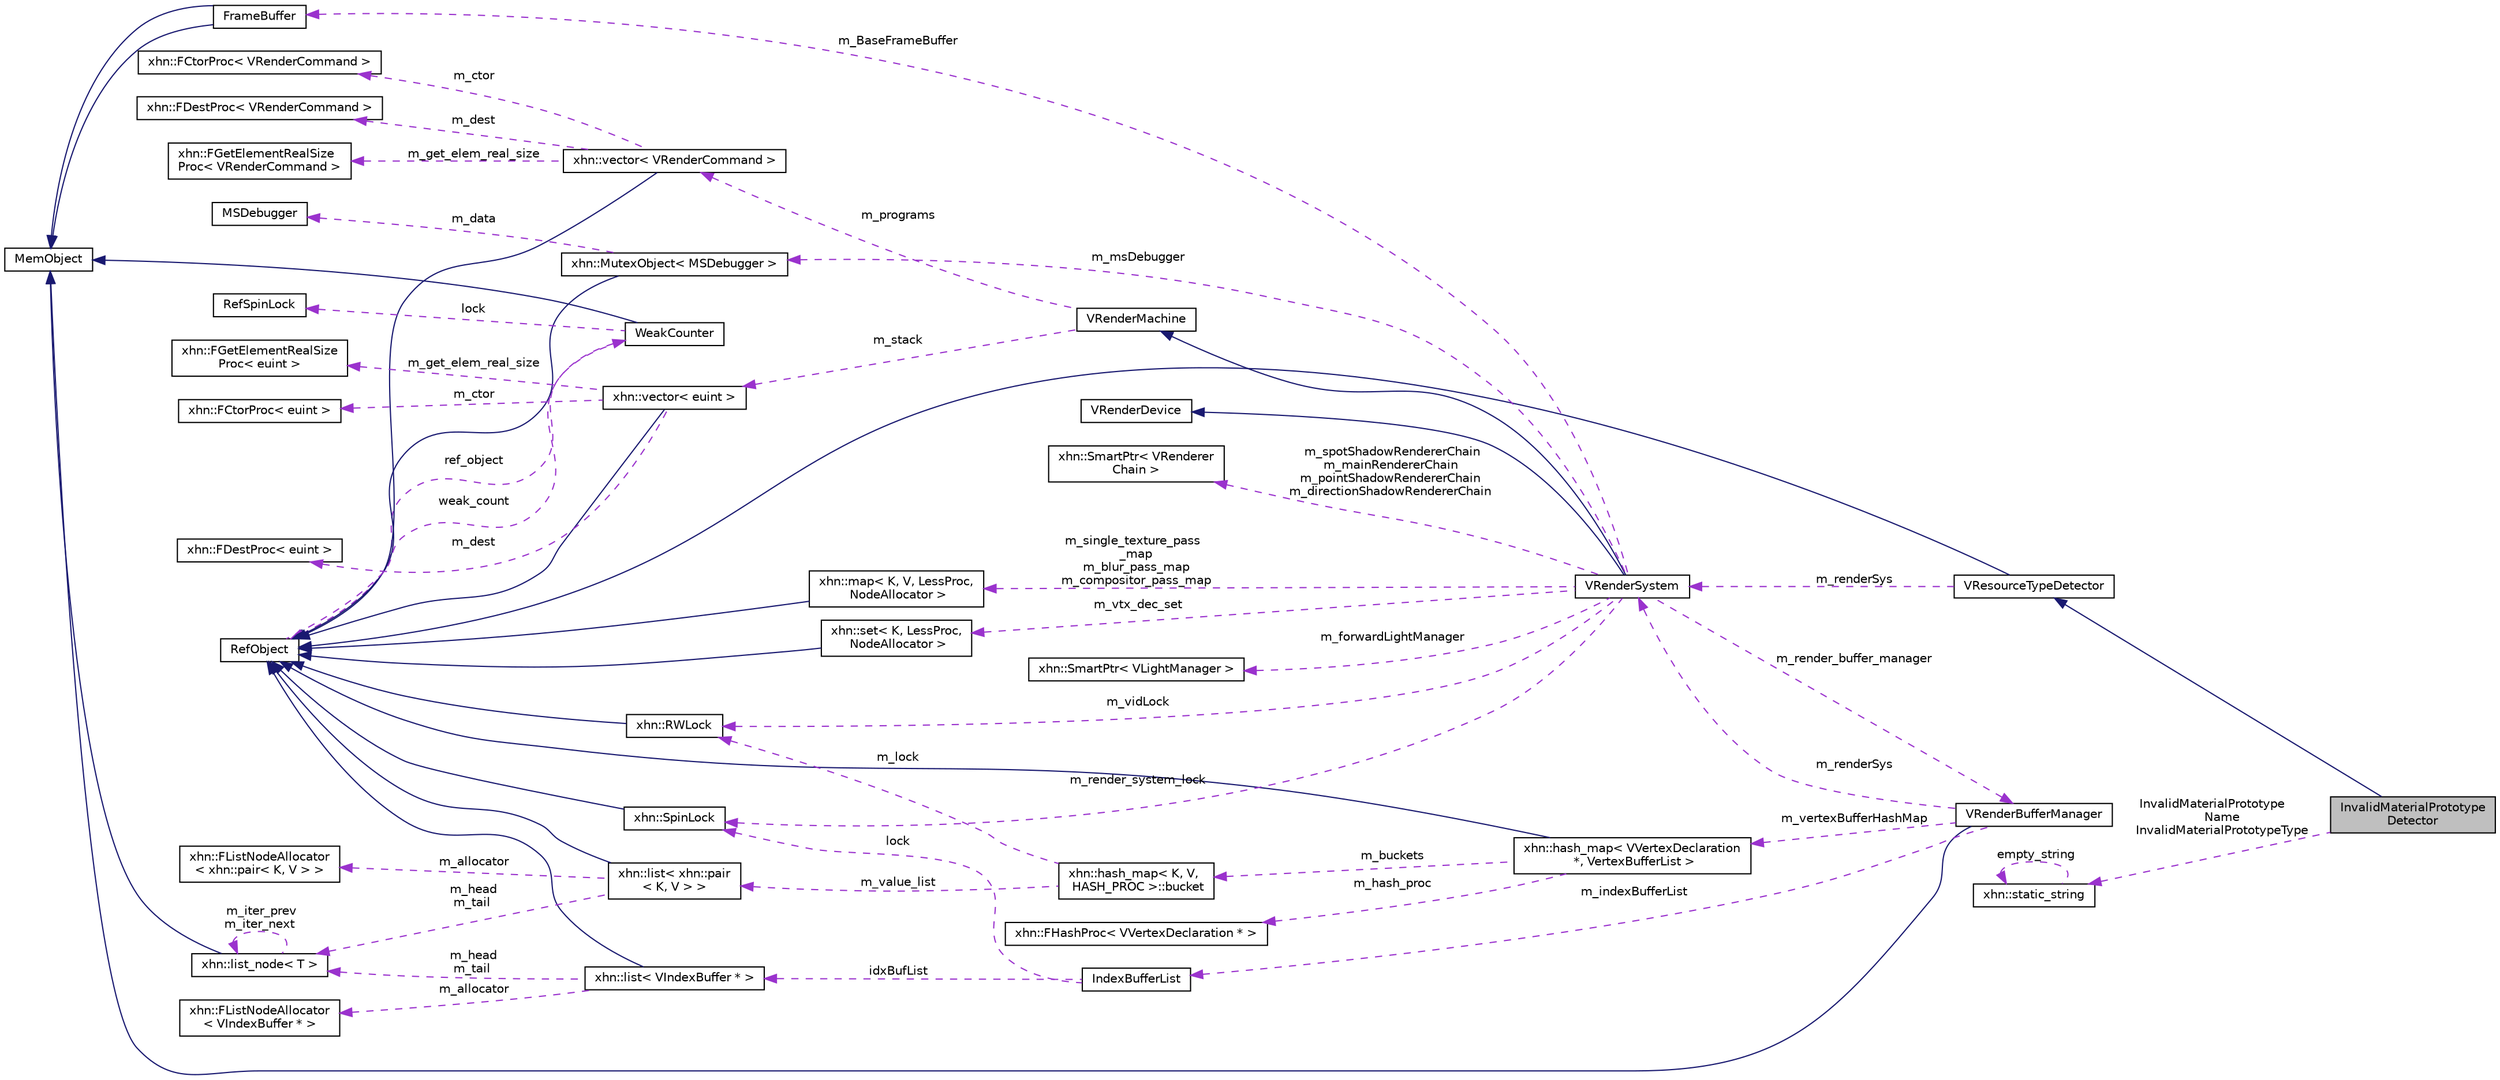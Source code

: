 digraph "InvalidMaterialPrototypeDetector"
{
  edge [fontname="Helvetica",fontsize="10",labelfontname="Helvetica",labelfontsize="10"];
  node [fontname="Helvetica",fontsize="10",shape=record];
  rankdir="LR";
  Node1 [label="InvalidMaterialPrototype\lDetector",height=0.2,width=0.4,color="black", fillcolor="grey75", style="filled", fontcolor="black"];
  Node2 -> Node1 [dir="back",color="midnightblue",fontsize="10",style="solid",fontname="Helvetica"];
  Node2 [label="VResourceTypeDetector",height=0.2,width=0.4,color="black", fillcolor="white", style="filled",URL="$class_v_resource_type_detector.html"];
  Node3 -> Node2 [dir="back",color="midnightblue",fontsize="10",style="solid",fontname="Helvetica"];
  Node3 [label="RefObject",height=0.2,width=0.4,color="black", fillcolor="white", style="filled",URL="$class_ref_object.html"];
  Node4 -> Node3 [dir="back",color="darkorchid3",fontsize="10",style="dashed",label=" weak_count" ,fontname="Helvetica"];
  Node4 [label="WeakCounter",height=0.2,width=0.4,color="black", fillcolor="white", style="filled",URL="$class_weak_counter.html",tooltip="WeakCounter. "];
  Node5 -> Node4 [dir="back",color="midnightblue",fontsize="10",style="solid",fontname="Helvetica"];
  Node5 [label="MemObject",height=0.2,width=0.4,color="black", fillcolor="white", style="filled",URL="$class_mem_object.html"];
  Node6 -> Node4 [dir="back",color="darkorchid3",fontsize="10",style="dashed",label=" lock" ,fontname="Helvetica"];
  Node6 [label="RefSpinLock",height=0.2,width=0.4,color="black", fillcolor="white", style="filled",URL="$class_ref_spin_lock.html"];
  Node3 -> Node4 [dir="back",color="darkorchid3",fontsize="10",style="dashed",label=" ref_object" ,fontname="Helvetica"];
  Node7 -> Node2 [dir="back",color="darkorchid3",fontsize="10",style="dashed",label=" m_renderSys" ,fontname="Helvetica"];
  Node7 [label="VRenderSystem",height=0.2,width=0.4,color="black", fillcolor="white", style="filled",URL="$class_v_render_system.html",tooltip="VRenderSystem 渲染系统 "];
  Node8 -> Node7 [dir="back",color="midnightblue",fontsize="10",style="solid",fontname="Helvetica"];
  Node8 [label="VRenderMachine",height=0.2,width=0.4,color="black", fillcolor="white", style="filled",URL="$class_v_render_machine.html"];
  Node9 -> Node8 [dir="back",color="darkorchid3",fontsize="10",style="dashed",label=" m_programs" ,fontname="Helvetica"];
  Node9 [label="xhn::vector\< VRenderCommand \>",height=0.2,width=0.4,color="black", fillcolor="white", style="filled",URL="$classxhn_1_1vector.html"];
  Node3 -> Node9 [dir="back",color="midnightblue",fontsize="10",style="solid",fontname="Helvetica"];
  Node10 -> Node9 [dir="back",color="darkorchid3",fontsize="10",style="dashed",label=" m_ctor" ,fontname="Helvetica"];
  Node10 [label="xhn::FCtorProc\< VRenderCommand \>",height=0.2,width=0.4,color="black", fillcolor="white", style="filled",URL="$structxhn_1_1_f_ctor_proc.html"];
  Node11 -> Node9 [dir="back",color="darkorchid3",fontsize="10",style="dashed",label=" m_dest" ,fontname="Helvetica"];
  Node11 [label="xhn::FDestProc\< VRenderCommand \>",height=0.2,width=0.4,color="black", fillcolor="white", style="filled",URL="$structxhn_1_1_f_dest_proc.html"];
  Node12 -> Node9 [dir="back",color="darkorchid3",fontsize="10",style="dashed",label=" m_get_elem_real_size" ,fontname="Helvetica"];
  Node12 [label="xhn::FGetElementRealSize\lProc\< VRenderCommand \>",height=0.2,width=0.4,color="black", fillcolor="white", style="filled",URL="$structxhn_1_1_f_get_element_real_size_proc.html"];
  Node13 -> Node8 [dir="back",color="darkorchid3",fontsize="10",style="dashed",label=" m_stack" ,fontname="Helvetica"];
  Node13 [label="xhn::vector\< euint \>",height=0.2,width=0.4,color="black", fillcolor="white", style="filled",URL="$classxhn_1_1vector.html"];
  Node3 -> Node13 [dir="back",color="midnightblue",fontsize="10",style="solid",fontname="Helvetica"];
  Node14 -> Node13 [dir="back",color="darkorchid3",fontsize="10",style="dashed",label=" m_get_elem_real_size" ,fontname="Helvetica"];
  Node14 [label="xhn::FGetElementRealSize\lProc\< euint \>",height=0.2,width=0.4,color="black", fillcolor="white", style="filled",URL="$structxhn_1_1_f_get_element_real_size_proc.html"];
  Node15 -> Node13 [dir="back",color="darkorchid3",fontsize="10",style="dashed",label=" m_ctor" ,fontname="Helvetica"];
  Node15 [label="xhn::FCtorProc\< euint \>",height=0.2,width=0.4,color="black", fillcolor="white", style="filled",URL="$structxhn_1_1_f_ctor_proc.html"];
  Node16 -> Node13 [dir="back",color="darkorchid3",fontsize="10",style="dashed",label=" m_dest" ,fontname="Helvetica"];
  Node16 [label="xhn::FDestProc\< euint \>",height=0.2,width=0.4,color="black", fillcolor="white", style="filled",URL="$structxhn_1_1_f_dest_proc.html"];
  Node17 -> Node7 [dir="back",color="midnightblue",fontsize="10",style="solid",fontname="Helvetica"];
  Node17 [label="VRenderDevice",height=0.2,width=0.4,color="black", fillcolor="white", style="filled",URL="$class_v_render_device.html"];
  Node18 -> Node7 [dir="back",color="darkorchid3",fontsize="10",style="dashed",label=" m_vidLock" ,fontname="Helvetica"];
  Node18 [label="xhn::RWLock",height=0.2,width=0.4,color="black", fillcolor="white", style="filled",URL="$classxhn_1_1_r_w_lock.html",tooltip="RWLock. "];
  Node3 -> Node18 [dir="back",color="midnightblue",fontsize="10",style="solid",fontname="Helvetica"];
  Node19 -> Node7 [dir="back",color="darkorchid3",fontsize="10",style="dashed",label=" m_render_buffer_manager" ,fontname="Helvetica"];
  Node19 [label="VRenderBufferManager",height=0.2,width=0.4,color="black", fillcolor="white", style="filled",URL="$class_v_render_buffer_manager.html",tooltip="VRenderBufferManager 渲染缓冲管理器 "];
  Node5 -> Node19 [dir="back",color="midnightblue",fontsize="10",style="solid",fontname="Helvetica"];
  Node20 -> Node19 [dir="back",color="darkorchid3",fontsize="10",style="dashed",label=" m_vertexBufferHashMap" ,fontname="Helvetica"];
  Node20 [label="xhn::hash_map\< VVertexDeclaration\l *, VertexBufferList \>",height=0.2,width=0.4,color="black", fillcolor="white", style="filled",URL="$classxhn_1_1hash__map.html"];
  Node3 -> Node20 [dir="back",color="midnightblue",fontsize="10",style="solid",fontname="Helvetica"];
  Node21 -> Node20 [dir="back",color="darkorchid3",fontsize="10",style="dashed",label=" m_hash_proc" ,fontname="Helvetica"];
  Node21 [label="xhn::FHashProc\< VVertexDeclaration * \>",height=0.2,width=0.4,color="black", fillcolor="white", style="filled",URL="$structxhn_1_1_f_hash_proc.html"];
  Node22 -> Node20 [dir="back",color="darkorchid3",fontsize="10",style="dashed",label=" m_buckets" ,fontname="Helvetica"];
  Node22 [label="xhn::hash_map\< K, V,\l HASH_PROC \>::bucket",height=0.2,width=0.4,color="black", fillcolor="white", style="filled",URL="$classxhn_1_1hash__map_1_1bucket.html"];
  Node18 -> Node22 [dir="back",color="darkorchid3",fontsize="10",style="dashed",label=" m_lock" ,fontname="Helvetica"];
  Node23 -> Node22 [dir="back",color="darkorchid3",fontsize="10",style="dashed",label=" m_value_list" ,fontname="Helvetica"];
  Node23 [label="xhn::list\< xhn::pair\l\< K, V \> \>",height=0.2,width=0.4,color="black", fillcolor="white", style="filled",URL="$classxhn_1_1list.html"];
  Node3 -> Node23 [dir="back",color="midnightblue",fontsize="10",style="solid",fontname="Helvetica"];
  Node24 -> Node23 [dir="back",color="darkorchid3",fontsize="10",style="dashed",label=" m_allocator" ,fontname="Helvetica"];
  Node24 [label="xhn::FListNodeAllocator\l\< xhn::pair\< K, V \> \>",height=0.2,width=0.4,color="black", fillcolor="white", style="filled",URL="$classxhn_1_1_f_list_node_allocator.html"];
  Node25 -> Node23 [dir="back",color="darkorchid3",fontsize="10",style="dashed",label=" m_head\nm_tail" ,fontname="Helvetica"];
  Node25 [label="xhn::list_node\< T \>",height=0.2,width=0.4,color="black", fillcolor="white", style="filled",URL="$classxhn_1_1list__node.html"];
  Node5 -> Node25 [dir="back",color="midnightblue",fontsize="10",style="solid",fontname="Helvetica"];
  Node25 -> Node25 [dir="back",color="darkorchid3",fontsize="10",style="dashed",label=" m_iter_prev\nm_iter_next" ,fontname="Helvetica"];
  Node7 -> Node19 [dir="back",color="darkorchid3",fontsize="10",style="dashed",label=" m_renderSys" ,fontname="Helvetica"];
  Node26 -> Node19 [dir="back",color="darkorchid3",fontsize="10",style="dashed",label=" m_indexBufferList" ,fontname="Helvetica"];
  Node26 [label="IndexBufferList",height=0.2,width=0.4,color="black", fillcolor="white", style="filled",URL="$struct_index_buffer_list.html"];
  Node27 -> Node26 [dir="back",color="darkorchid3",fontsize="10",style="dashed",label=" lock" ,fontname="Helvetica"];
  Node27 [label="xhn::SpinLock",height=0.2,width=0.4,color="black", fillcolor="white", style="filled",URL="$classxhn_1_1_spin_lock.html",tooltip="SpinLock. "];
  Node3 -> Node27 [dir="back",color="midnightblue",fontsize="10",style="solid",fontname="Helvetica"];
  Node28 -> Node26 [dir="back",color="darkorchid3",fontsize="10",style="dashed",label=" idxBufList" ,fontname="Helvetica"];
  Node28 [label="xhn::list\< VIndexBuffer * \>",height=0.2,width=0.4,color="black", fillcolor="white", style="filled",URL="$classxhn_1_1list.html"];
  Node3 -> Node28 [dir="back",color="midnightblue",fontsize="10",style="solid",fontname="Helvetica"];
  Node29 -> Node28 [dir="back",color="darkorchid3",fontsize="10",style="dashed",label=" m_allocator" ,fontname="Helvetica"];
  Node29 [label="xhn::FListNodeAllocator\l\< VIndexBuffer * \>",height=0.2,width=0.4,color="black", fillcolor="white", style="filled",URL="$classxhn_1_1_f_list_node_allocator.html"];
  Node25 -> Node28 [dir="back",color="darkorchid3",fontsize="10",style="dashed",label=" m_head\nm_tail" ,fontname="Helvetica"];
  Node30 -> Node7 [dir="back",color="darkorchid3",fontsize="10",style="dashed",label=" m_BaseFrameBuffer" ,fontname="Helvetica"];
  Node30 [label="FrameBuffer",height=0.2,width=0.4,color="black", fillcolor="white", style="filled",URL="$class_frame_buffer.html",tooltip="FrameBuffer 帧缓冲 "];
  Node5 -> Node30 [dir="back",color="midnightblue",fontsize="10",style="solid",fontname="Helvetica"];
  Node5 -> Node30 [dir="back",color="midnightblue",fontsize="10",style="solid",fontname="Helvetica"];
  Node31 -> Node7 [dir="back",color="darkorchid3",fontsize="10",style="dashed",label=" m_msDebugger" ,fontname="Helvetica"];
  Node31 [label="xhn::MutexObject\< MSDebugger \>",height=0.2,width=0.4,color="black", fillcolor="white", style="filled",URL="$classxhn_1_1_mutex_object.html"];
  Node3 -> Node31 [dir="back",color="midnightblue",fontsize="10",style="solid",fontname="Helvetica"];
  Node32 -> Node31 [dir="back",color="darkorchid3",fontsize="10",style="dashed",label=" m_data" ,fontname="Helvetica"];
  Node32 [label="MSDebugger",height=0.2,width=0.4,color="black", fillcolor="white", style="filled",URL="$class_m_s_debugger.html"];
  Node33 -> Node7 [dir="back",color="darkorchid3",fontsize="10",style="dashed",label=" m_single_texture_pass\l_map\nm_blur_pass_map\nm_compositor_pass_map" ,fontname="Helvetica"];
  Node33 [label="xhn::map\< K, V, LessProc,\l NodeAllocator \>",height=0.2,width=0.4,color="black", fillcolor="white", style="filled",URL="$classxhn_1_1map.html"];
  Node3 -> Node33 [dir="back",color="midnightblue",fontsize="10",style="solid",fontname="Helvetica"];
  Node34 -> Node7 [dir="back",color="darkorchid3",fontsize="10",style="dashed",label=" m_vtx_dec_set" ,fontname="Helvetica"];
  Node34 [label="xhn::set\< K, LessProc,\l NodeAllocator \>",height=0.2,width=0.4,color="black", fillcolor="white", style="filled",URL="$classxhn_1_1set.html"];
  Node3 -> Node34 [dir="back",color="midnightblue",fontsize="10",style="solid",fontname="Helvetica"];
  Node27 -> Node7 [dir="back",color="darkorchid3",fontsize="10",style="dashed",label=" m_render_system_lock" ,fontname="Helvetica"];
  Node35 -> Node7 [dir="back",color="darkorchid3",fontsize="10",style="dashed",label=" m_spotShadowRendererChain\nm_mainRendererChain\nm_pointShadowRendererChain\nm_directionShadowRendererChain" ,fontname="Helvetica"];
  Node35 [label="xhn::SmartPtr\< VRenderer\lChain \>",height=0.2,width=0.4,color="black", fillcolor="white", style="filled",URL="$classxhn_1_1_smart_ptr.html"];
  Node36 -> Node7 [dir="back",color="darkorchid3",fontsize="10",style="dashed",label=" m_forwardLightManager" ,fontname="Helvetica"];
  Node36 [label="xhn::SmartPtr\< VLightManager \>",height=0.2,width=0.4,color="black", fillcolor="white", style="filled",URL="$classxhn_1_1_smart_ptr.html"];
  Node37 -> Node1 [dir="back",color="darkorchid3",fontsize="10",style="dashed",label=" InvalidMaterialPrototype\lName\nInvalidMaterialPrototypeType" ,fontname="Helvetica"];
  Node37 [label="xhn::static_string",height=0.2,width=0.4,color="black", fillcolor="white", style="filled",URL="$classxhn_1_1static__string.html"];
  Node37 -> Node37 [dir="back",color="darkorchid3",fontsize="10",style="dashed",label=" empty_string" ,fontname="Helvetica"];
}

